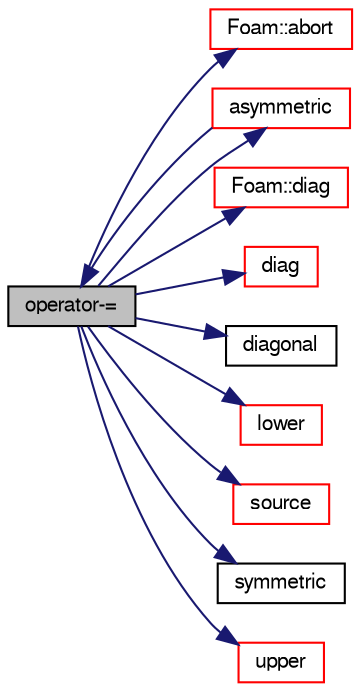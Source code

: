 digraph "operator-="
{
  bgcolor="transparent";
  edge [fontname="FreeSans",fontsize="10",labelfontname="FreeSans",labelfontsize="10"];
  node [fontname="FreeSans",fontsize="10",shape=record];
  rankdir="LR";
  Node1503 [label="operator-=",height=0.2,width=0.4,color="black", fillcolor="grey75", style="filled", fontcolor="black"];
  Node1503 -> Node1504 [color="midnightblue",fontsize="10",style="solid",fontname="FreeSans"];
  Node1504 [label="Foam::abort",height=0.2,width=0.4,color="red",URL="$a21124.html#a447107a607d03e417307c203fa5fb44b"];
  Node1503 -> Node1547 [color="midnightblue",fontsize="10",style="solid",fontname="FreeSans"];
  Node1547 [label="asymmetric",height=0.2,width=0.4,color="red",URL="$a26790.html#aff45003a4c4226b1f6f4e5e24d382e03"];
  Node1547 -> Node1503 [color="midnightblue",fontsize="10",style="solid",fontname="FreeSans"];
  Node1503 -> Node1550 [color="midnightblue",fontsize="10",style="solid",fontname="FreeSans"];
  Node1550 [label="Foam::diag",height=0.2,width=0.4,color="red",URL="$a21124.html#a8cdb0ba0633c91ed7041368519cd217c"];
  Node1503 -> Node1617 [color="midnightblue",fontsize="10",style="solid",fontname="FreeSans"];
  Node1617 [label="diag",height=0.2,width=0.4,color="red",URL="$a26790.html#afd3add8997f8b9231f6d34b388cd7f3a"];
  Node1503 -> Node1649 [color="midnightblue",fontsize="10",style="solid",fontname="FreeSans"];
  Node1649 [label="diagonal",height=0.2,width=0.4,color="black",URL="$a26790.html#a07795eb142354cdea3eb82dabf695491"];
  Node1503 -> Node1560 [color="midnightblue",fontsize="10",style="solid",fontname="FreeSans"];
  Node1560 [label="lower",height=0.2,width=0.4,color="red",URL="$a26790.html#aed8d4c3b9386a81ed7ff9f44cb736255"];
  Node1503 -> Node1650 [color="midnightblue",fontsize="10",style="solid",fontname="FreeSans"];
  Node1650 [label="source",height=0.2,width=0.4,color="red",URL="$a26790.html#a3790e293cade7097b919633ed263158c"];
  Node1503 -> Node1651 [color="midnightblue",fontsize="10",style="solid",fontname="FreeSans"];
  Node1651 [label="symmetric",height=0.2,width=0.4,color="black",URL="$a26790.html#a054885c66384c7bbfc59b9916d5be00f"];
  Node1503 -> Node1565 [color="midnightblue",fontsize="10",style="solid",fontname="FreeSans"];
  Node1565 [label="upper",height=0.2,width=0.4,color="red",URL="$a26790.html#a53e005fd695b53bc8dd07c670f533b39"];
}
